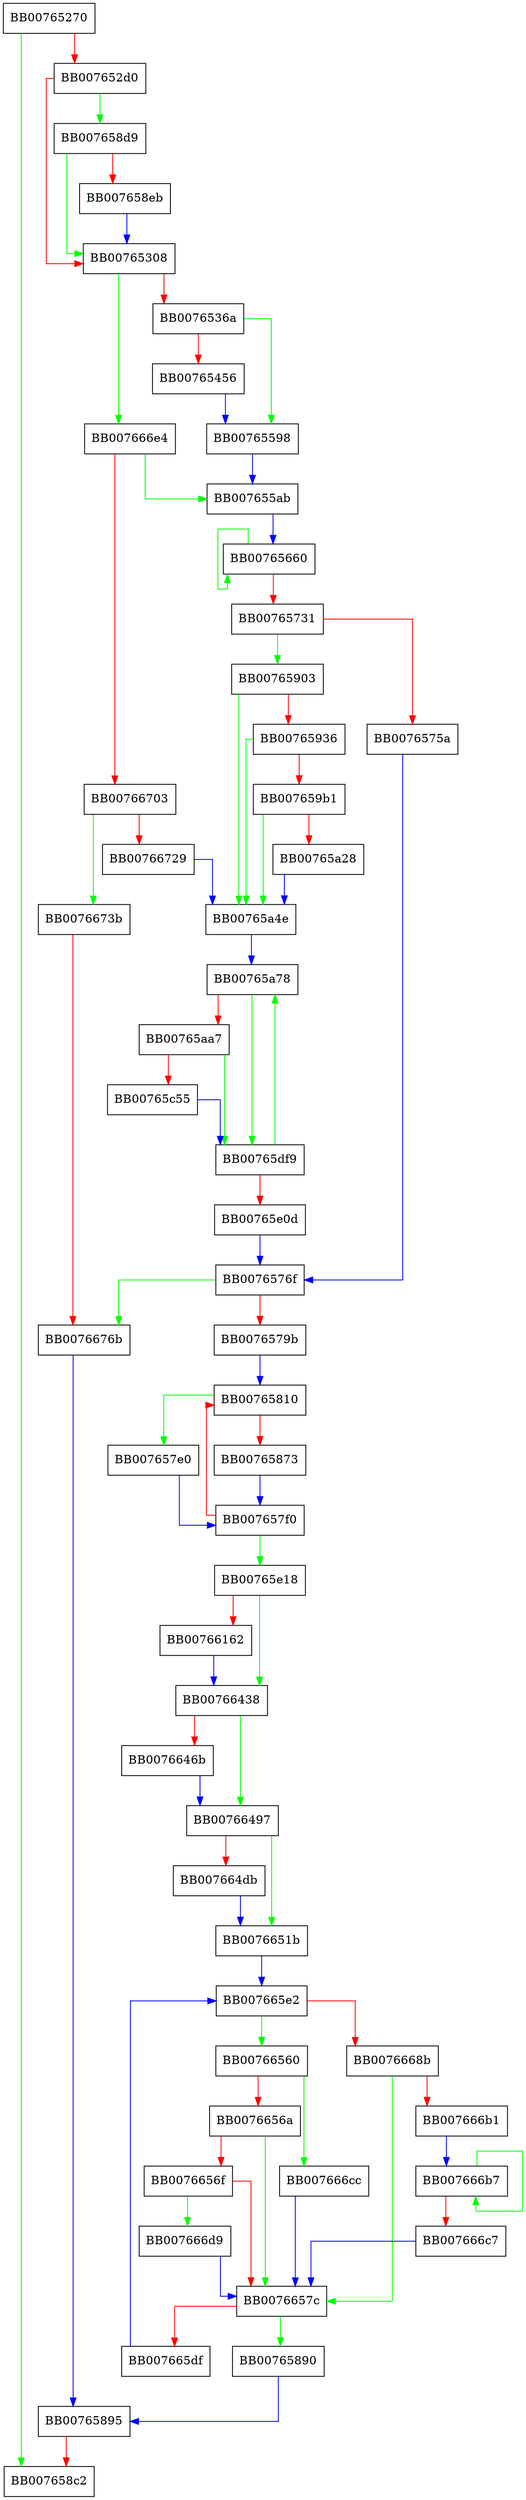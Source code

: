 digraph tls1_1_multi_block_encrypt {
  node [shape="box"];
  graph [splines=ortho];
  BB00765270 -> BB007658c2 [color="green"];
  BB00765270 -> BB007652d0 [color="red"];
  BB007652d0 -> BB007658d9 [color="green"];
  BB007652d0 -> BB00765308 [color="red"];
  BB00765308 -> BB007666e4 [color="green"];
  BB00765308 -> BB0076536a [color="red"];
  BB0076536a -> BB00765598 [color="green"];
  BB0076536a -> BB00765456 [color="red"];
  BB00765456 -> BB00765598 [color="blue"];
  BB00765598 -> BB007655ab [color="blue"];
  BB007655ab -> BB00765660 [color="blue"];
  BB00765660 -> BB00765660 [color="green"];
  BB00765660 -> BB00765731 [color="red"];
  BB00765731 -> BB00765903 [color="green"];
  BB00765731 -> BB0076575a [color="red"];
  BB0076575a -> BB0076576f [color="blue"];
  BB0076576f -> BB0076676b [color="green"];
  BB0076576f -> BB0076579b [color="red"];
  BB0076579b -> BB00765810 [color="blue"];
  BB007657e0 -> BB007657f0 [color="blue"];
  BB007657f0 -> BB00765e18 [color="green"];
  BB007657f0 -> BB00765810 [color="red"];
  BB00765810 -> BB007657e0 [color="green"];
  BB00765810 -> BB00765873 [color="red"];
  BB00765873 -> BB007657f0 [color="blue"];
  BB00765890 -> BB00765895 [color="blue"];
  BB00765895 -> BB007658c2 [color="red"];
  BB007658d9 -> BB00765308 [color="green"];
  BB007658d9 -> BB007658eb [color="red"];
  BB007658eb -> BB00765308 [color="blue"];
  BB00765903 -> BB00765a4e [color="green"];
  BB00765903 -> BB00765936 [color="red"];
  BB00765936 -> BB00765a4e [color="green"];
  BB00765936 -> BB007659b1 [color="red"];
  BB007659b1 -> BB00765a4e [color="green"];
  BB007659b1 -> BB00765a28 [color="red"];
  BB00765a28 -> BB00765a4e [color="blue"];
  BB00765a4e -> BB00765a78 [color="blue"];
  BB00765a78 -> BB00765df9 [color="green"];
  BB00765a78 -> BB00765aa7 [color="red"];
  BB00765aa7 -> BB00765df9 [color="green"];
  BB00765aa7 -> BB00765c55 [color="red"];
  BB00765c55 -> BB00765df9 [color="blue"];
  BB00765df9 -> BB00765a78 [color="green"];
  BB00765df9 -> BB00765e0d [color="red"];
  BB00765e0d -> BB0076576f [color="blue"];
  BB00765e18 -> BB00766438 [color="green"];
  BB00765e18 -> BB00766162 [color="red"];
  BB00766162 -> BB00766438 [color="blue"];
  BB00766438 -> BB00766497 [color="green"];
  BB00766438 -> BB0076646b [color="red"];
  BB0076646b -> BB00766497 [color="blue"];
  BB00766497 -> BB0076651b [color="green"];
  BB00766497 -> BB007664db [color="red"];
  BB007664db -> BB0076651b [color="blue"];
  BB0076651b -> BB007665e2 [color="blue"];
  BB00766560 -> BB007666cc [color="green"];
  BB00766560 -> BB0076656a [color="red"];
  BB0076656a -> BB0076657c [color="green"];
  BB0076656a -> BB0076656f [color="red"];
  BB0076656f -> BB007666d9 [color="green"];
  BB0076656f -> BB0076657c [color="red"];
  BB0076657c -> BB00765890 [color="green"];
  BB0076657c -> BB007665df [color="red"];
  BB007665df -> BB007665e2 [color="blue"];
  BB007665e2 -> BB00766560 [color="green"];
  BB007665e2 -> BB0076668b [color="red"];
  BB0076668b -> BB0076657c [color="green"];
  BB0076668b -> BB007666b1 [color="red"];
  BB007666b1 -> BB007666b7 [color="blue"];
  BB007666b7 -> BB007666b7 [color="green"];
  BB007666b7 -> BB007666c7 [color="red"];
  BB007666c7 -> BB0076657c [color="blue"];
  BB007666cc -> BB0076657c [color="blue"];
  BB007666d9 -> BB0076657c [color="blue"];
  BB007666e4 -> BB007655ab [color="green"];
  BB007666e4 -> BB00766703 [color="red"];
  BB00766703 -> BB0076673b [color="green"];
  BB00766703 -> BB00766729 [color="red"];
  BB00766729 -> BB00765a4e [color="blue"];
  BB0076673b -> BB0076676b [color="red"];
  BB0076676b -> BB00765895 [color="blue"];
}